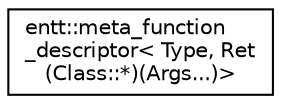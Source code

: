 digraph "Graphical Class Hierarchy"
{
 // LATEX_PDF_SIZE
  edge [fontname="Helvetica",fontsize="10",labelfontname="Helvetica",labelfontsize="10"];
  node [fontname="Helvetica",fontsize="10",shape=record];
  rankdir="LR";
  Node0 [label="entt::meta_function\l_descriptor\< Type, Ret\l(Class::*)(Args...)\>",height=0.2,width=0.4,color="black", fillcolor="white", style="filled",URL="$structentt_1_1meta__function__descriptor_3_01Type_00_01Ret_07Class_1_1_5_08_07Args_8_8_8_08_4.html",tooltip="Meta function descriptor."];
}
